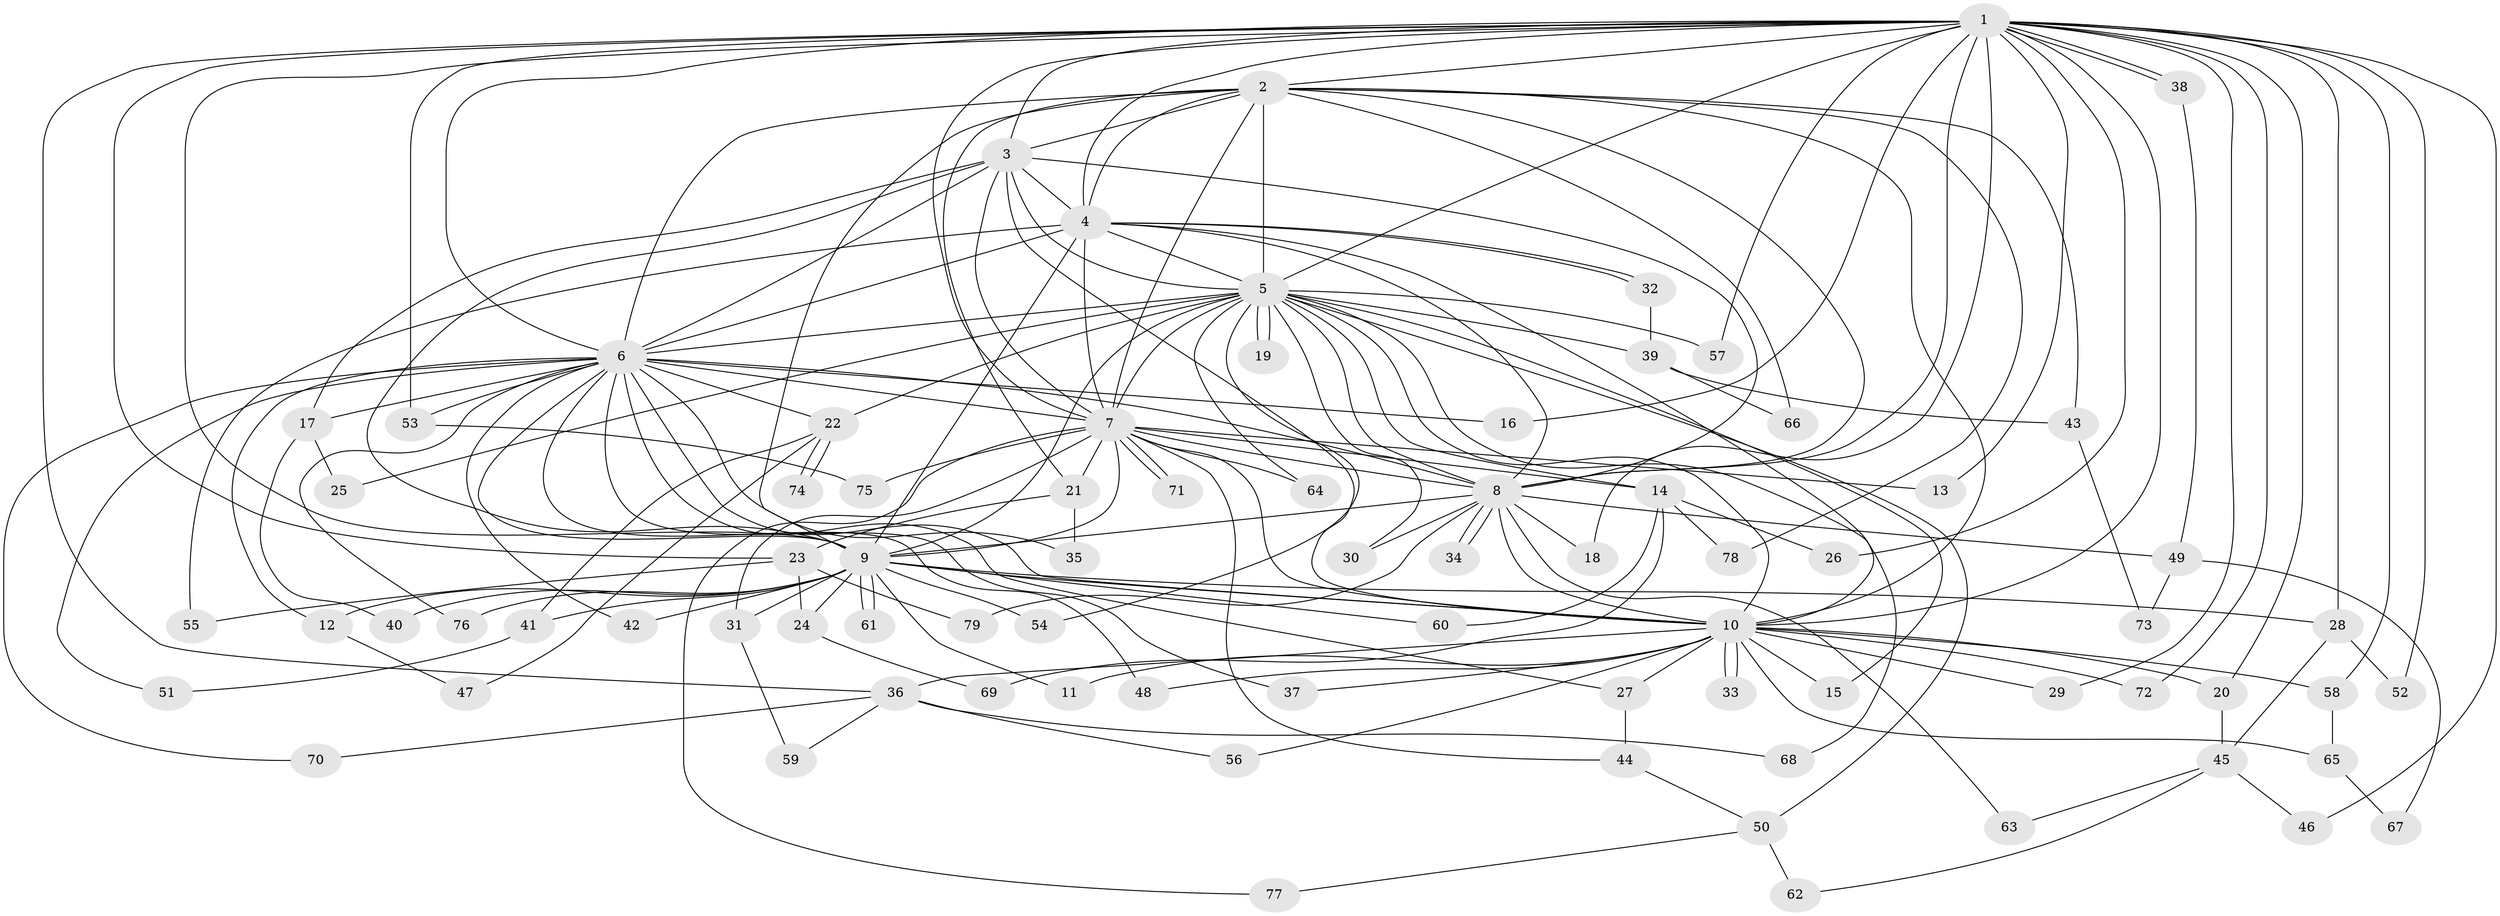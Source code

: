 // coarse degree distribution, {23: 0.01639344262295082, 13: 0.01639344262295082, 15: 0.01639344262295082, 10: 0.01639344262295082, 20: 0.03278688524590164, 19: 0.01639344262295082, 16: 0.01639344262295082, 21: 0.01639344262295082, 2: 0.5573770491803278, 3: 0.13114754098360656, 6: 0.08196721311475409, 4: 0.06557377049180328, 1: 0.01639344262295082}
// Generated by graph-tools (version 1.1) at 2025/23/03/03/25 07:23:35]
// undirected, 79 vertices, 183 edges
graph export_dot {
graph [start="1"]
  node [color=gray90,style=filled];
  1;
  2;
  3;
  4;
  5;
  6;
  7;
  8;
  9;
  10;
  11;
  12;
  13;
  14;
  15;
  16;
  17;
  18;
  19;
  20;
  21;
  22;
  23;
  24;
  25;
  26;
  27;
  28;
  29;
  30;
  31;
  32;
  33;
  34;
  35;
  36;
  37;
  38;
  39;
  40;
  41;
  42;
  43;
  44;
  45;
  46;
  47;
  48;
  49;
  50;
  51;
  52;
  53;
  54;
  55;
  56;
  57;
  58;
  59;
  60;
  61;
  62;
  63;
  64;
  65;
  66;
  67;
  68;
  69;
  70;
  71;
  72;
  73;
  74;
  75;
  76;
  77;
  78;
  79;
  1 -- 2;
  1 -- 3;
  1 -- 4;
  1 -- 5;
  1 -- 6;
  1 -- 7;
  1 -- 8;
  1 -- 9;
  1 -- 10;
  1 -- 13;
  1 -- 16;
  1 -- 18;
  1 -- 20;
  1 -- 23;
  1 -- 26;
  1 -- 28;
  1 -- 29;
  1 -- 36;
  1 -- 38;
  1 -- 38;
  1 -- 46;
  1 -- 52;
  1 -- 53;
  1 -- 57;
  1 -- 58;
  1 -- 72;
  2 -- 3;
  2 -- 4;
  2 -- 5;
  2 -- 6;
  2 -- 7;
  2 -- 8;
  2 -- 9;
  2 -- 10;
  2 -- 21;
  2 -- 43;
  2 -- 66;
  2 -- 78;
  3 -- 4;
  3 -- 5;
  3 -- 6;
  3 -- 7;
  3 -- 8;
  3 -- 9;
  3 -- 10;
  3 -- 17;
  4 -- 5;
  4 -- 6;
  4 -- 7;
  4 -- 8;
  4 -- 9;
  4 -- 10;
  4 -- 32;
  4 -- 32;
  4 -- 55;
  5 -- 6;
  5 -- 7;
  5 -- 8;
  5 -- 9;
  5 -- 10;
  5 -- 14;
  5 -- 15;
  5 -- 19;
  5 -- 19;
  5 -- 22;
  5 -- 25;
  5 -- 30;
  5 -- 39;
  5 -- 50;
  5 -- 54;
  5 -- 57;
  5 -- 64;
  5 -- 68;
  6 -- 7;
  6 -- 8;
  6 -- 9;
  6 -- 10;
  6 -- 12;
  6 -- 16;
  6 -- 17;
  6 -- 22;
  6 -- 27;
  6 -- 35;
  6 -- 37;
  6 -- 42;
  6 -- 48;
  6 -- 51;
  6 -- 53;
  6 -- 70;
  6 -- 76;
  7 -- 8;
  7 -- 9;
  7 -- 10;
  7 -- 13;
  7 -- 14;
  7 -- 21;
  7 -- 31;
  7 -- 44;
  7 -- 64;
  7 -- 71;
  7 -- 71;
  7 -- 75;
  7 -- 77;
  8 -- 9;
  8 -- 10;
  8 -- 18;
  8 -- 30;
  8 -- 34;
  8 -- 34;
  8 -- 49;
  8 -- 63;
  8 -- 79;
  9 -- 10;
  9 -- 11;
  9 -- 12;
  9 -- 24;
  9 -- 28;
  9 -- 31;
  9 -- 40;
  9 -- 41;
  9 -- 42;
  9 -- 54;
  9 -- 60;
  9 -- 61;
  9 -- 61;
  9 -- 76;
  10 -- 11;
  10 -- 15;
  10 -- 20;
  10 -- 27;
  10 -- 29;
  10 -- 33;
  10 -- 33;
  10 -- 36;
  10 -- 37;
  10 -- 48;
  10 -- 56;
  10 -- 58;
  10 -- 65;
  10 -- 72;
  12 -- 47;
  14 -- 26;
  14 -- 60;
  14 -- 69;
  14 -- 78;
  17 -- 25;
  17 -- 40;
  20 -- 45;
  21 -- 23;
  21 -- 35;
  22 -- 41;
  22 -- 47;
  22 -- 74;
  22 -- 74;
  23 -- 24;
  23 -- 55;
  23 -- 79;
  24 -- 69;
  27 -- 44;
  28 -- 45;
  28 -- 52;
  31 -- 59;
  32 -- 39;
  36 -- 56;
  36 -- 59;
  36 -- 68;
  36 -- 70;
  38 -- 49;
  39 -- 43;
  39 -- 66;
  41 -- 51;
  43 -- 73;
  44 -- 50;
  45 -- 46;
  45 -- 62;
  45 -- 63;
  49 -- 67;
  49 -- 73;
  50 -- 62;
  50 -- 77;
  53 -- 75;
  58 -- 65;
  65 -- 67;
}
